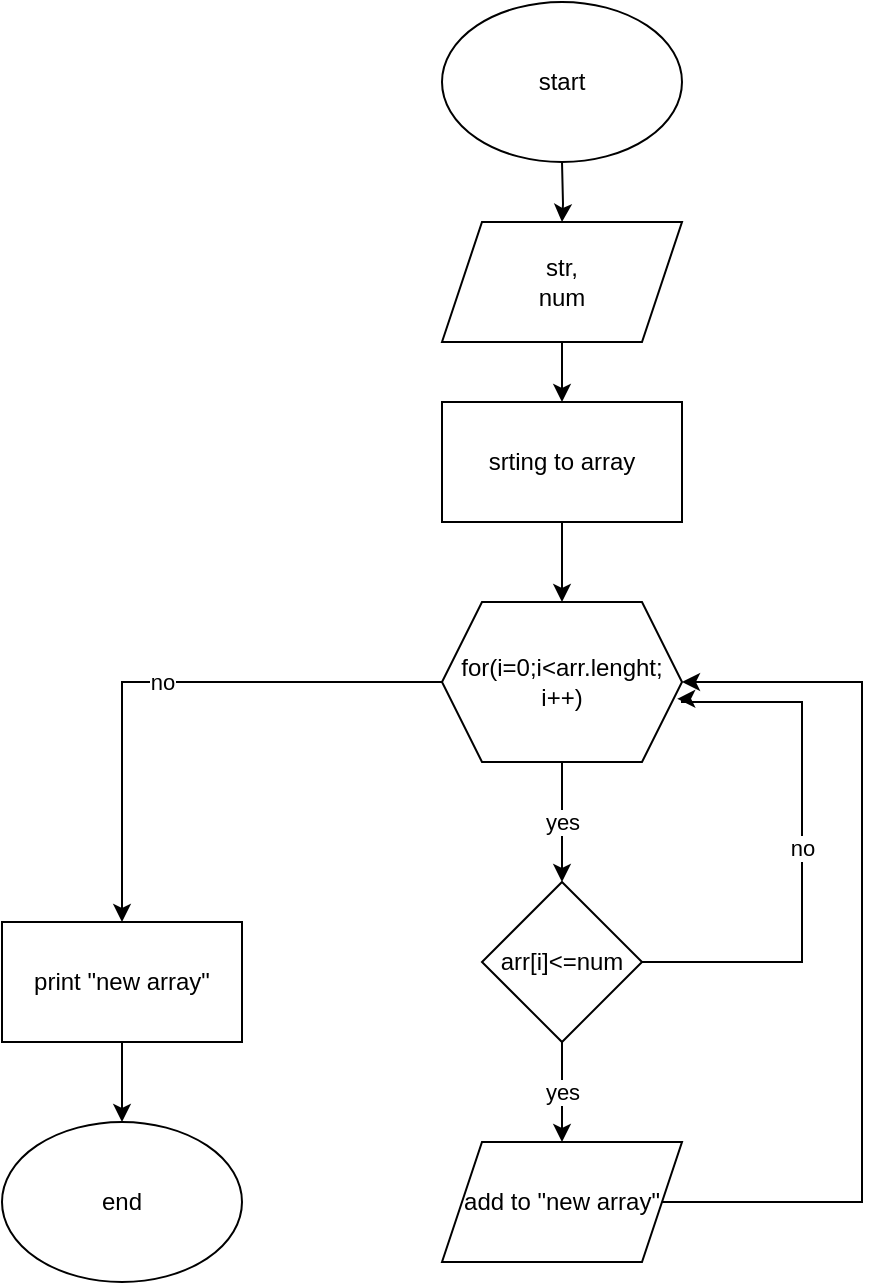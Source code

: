 <mxfile version="21.1.8" type="device">
  <diagram name="Страница 1" id="DEORVGzJJ_lJrnCxlvWD">
    <mxGraphModel dx="988" dy="665" grid="1" gridSize="10" guides="1" tooltips="1" connect="1" arrows="1" fold="1" page="1" pageScale="1" pageWidth="827" pageHeight="1169" math="0" shadow="0">
      <root>
        <mxCell id="0" />
        <mxCell id="1" parent="0" />
        <mxCell id="WABIjmfoGisGZbEx76XI-3" value="" style="edgeStyle=orthogonalEdgeStyle;rounded=0;orthogonalLoop=1;jettySize=auto;html=1;" edge="1" parent="1" target="WABIjmfoGisGZbEx76XI-2">
          <mxGeometry relative="1" as="geometry">
            <mxPoint x="400" y="80" as="sourcePoint" />
          </mxGeometry>
        </mxCell>
        <mxCell id="WABIjmfoGisGZbEx76XI-1" value="start" style="ellipse;whiteSpace=wrap;html=1;" vertex="1" parent="1">
          <mxGeometry x="340" width="120" height="80" as="geometry" />
        </mxCell>
        <mxCell id="WABIjmfoGisGZbEx76XI-5" value="" style="edgeStyle=orthogonalEdgeStyle;rounded=0;orthogonalLoop=1;jettySize=auto;html=1;" edge="1" parent="1" source="WABIjmfoGisGZbEx76XI-2" target="WABIjmfoGisGZbEx76XI-4">
          <mxGeometry relative="1" as="geometry" />
        </mxCell>
        <mxCell id="WABIjmfoGisGZbEx76XI-2" value="str,&lt;br&gt;num" style="shape=parallelogram;perimeter=parallelogramPerimeter;whiteSpace=wrap;html=1;fixedSize=1;" vertex="1" parent="1">
          <mxGeometry x="340" y="110" width="120" height="60" as="geometry" />
        </mxCell>
        <mxCell id="WABIjmfoGisGZbEx76XI-7" value="" style="edgeStyle=orthogonalEdgeStyle;rounded=0;orthogonalLoop=1;jettySize=auto;html=1;" edge="1" parent="1" source="WABIjmfoGisGZbEx76XI-4">
          <mxGeometry relative="1" as="geometry">
            <mxPoint x="400" y="300" as="targetPoint" />
          </mxGeometry>
        </mxCell>
        <mxCell id="WABIjmfoGisGZbEx76XI-4" value="srting to array" style="whiteSpace=wrap;html=1;" vertex="1" parent="1">
          <mxGeometry x="340" y="200" width="120" height="60" as="geometry" />
        </mxCell>
        <mxCell id="WABIjmfoGisGZbEx76XI-17" value="yes&lt;br&gt;" style="edgeStyle=orthogonalEdgeStyle;rounded=0;orthogonalLoop=1;jettySize=auto;html=1;exitX=0.5;exitY=1;exitDx=0;exitDy=0;" edge="1" parent="1" source="WABIjmfoGisGZbEx76XI-20" target="WABIjmfoGisGZbEx76XI-16">
          <mxGeometry relative="1" as="geometry">
            <mxPoint x="400" y="400" as="sourcePoint" />
          </mxGeometry>
        </mxCell>
        <mxCell id="WABIjmfoGisGZbEx76XI-13" value="yes" style="edgeStyle=orthogonalEdgeStyle;rounded=0;orthogonalLoop=1;jettySize=auto;html=1;exitX=0.5;exitY=1;exitDx=0;exitDy=0;" edge="1" parent="1" source="WABIjmfoGisGZbEx76XI-16" target="WABIjmfoGisGZbEx76XI-12">
          <mxGeometry relative="1" as="geometry">
            <mxPoint x="422.865" y="514.718" as="sourcePoint" />
          </mxGeometry>
        </mxCell>
        <mxCell id="WABIjmfoGisGZbEx76XI-22" value="" style="edgeStyle=orthogonalEdgeStyle;rounded=0;orthogonalLoop=1;jettySize=auto;html=1;entryX=1;entryY=0.5;entryDx=0;entryDy=0;" edge="1" parent="1" source="WABIjmfoGisGZbEx76XI-12" target="WABIjmfoGisGZbEx76XI-20">
          <mxGeometry relative="1" as="geometry">
            <mxPoint x="540" y="300" as="targetPoint" />
            <Array as="points">
              <mxPoint x="550" y="600" />
              <mxPoint x="550" y="340" />
            </Array>
          </mxGeometry>
        </mxCell>
        <mxCell id="WABIjmfoGisGZbEx76XI-12" value="add to &quot;new array&quot;" style="shape=parallelogram;perimeter=parallelogramPerimeter;whiteSpace=wrap;html=1;fixedSize=1;" vertex="1" parent="1">
          <mxGeometry x="340" y="570" width="120" height="60" as="geometry" />
        </mxCell>
        <mxCell id="WABIjmfoGisGZbEx76XI-19" value="no" style="edgeStyle=orthogonalEdgeStyle;rounded=0;orthogonalLoop=1;jettySize=auto;html=1;entryX=0.98;entryY=0.605;entryDx=0;entryDy=0;exitX=1;exitY=0.5;exitDx=0;exitDy=0;entryPerimeter=0;" edge="1" parent="1" source="WABIjmfoGisGZbEx76XI-16" target="WABIjmfoGisGZbEx76XI-20">
          <mxGeometry relative="1" as="geometry">
            <mxPoint x="500" y="350" as="targetPoint" />
            <Array as="points">
              <mxPoint x="520" y="480" />
              <mxPoint x="520" y="350" />
              <mxPoint x="460" y="350" />
              <mxPoint x="460" y="348" />
            </Array>
          </mxGeometry>
        </mxCell>
        <mxCell id="WABIjmfoGisGZbEx76XI-16" value="arr[i]&amp;lt;=num" style="rhombus;whiteSpace=wrap;html=1;" vertex="1" parent="1">
          <mxGeometry x="360" y="440" width="80" height="80" as="geometry" />
        </mxCell>
        <mxCell id="WABIjmfoGisGZbEx76XI-24" value="no" style="edgeStyle=orthogonalEdgeStyle;rounded=0;orthogonalLoop=1;jettySize=auto;html=1;" edge="1" parent="1" source="WABIjmfoGisGZbEx76XI-20" target="WABIjmfoGisGZbEx76XI-23">
          <mxGeometry relative="1" as="geometry" />
        </mxCell>
        <mxCell id="WABIjmfoGisGZbEx76XI-20" value="for(i=0;i&amp;lt;arr.lenght; i++)" style="shape=hexagon;perimeter=hexagonPerimeter2;whiteSpace=wrap;html=1;fixedSize=1;" vertex="1" parent="1">
          <mxGeometry x="340" y="300" width="120" height="80" as="geometry" />
        </mxCell>
        <mxCell id="WABIjmfoGisGZbEx76XI-26" value="" style="edgeStyle=orthogonalEdgeStyle;rounded=0;orthogonalLoop=1;jettySize=auto;html=1;" edge="1" parent="1" source="WABIjmfoGisGZbEx76XI-23" target="WABIjmfoGisGZbEx76XI-25">
          <mxGeometry relative="1" as="geometry" />
        </mxCell>
        <mxCell id="WABIjmfoGisGZbEx76XI-23" value="print &quot;new array&quot;" style="whiteSpace=wrap;html=1;" vertex="1" parent="1">
          <mxGeometry x="120" y="460" width="120" height="60" as="geometry" />
        </mxCell>
        <mxCell id="WABIjmfoGisGZbEx76XI-25" value="end" style="ellipse;whiteSpace=wrap;html=1;" vertex="1" parent="1">
          <mxGeometry x="120" y="560" width="120" height="80" as="geometry" />
        </mxCell>
      </root>
    </mxGraphModel>
  </diagram>
</mxfile>
